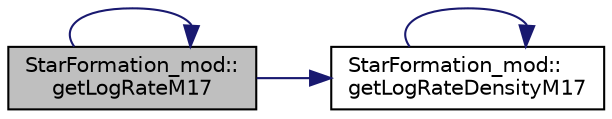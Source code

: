 digraph "StarFormation_mod::getLogRateM17"
{
 // LATEX_PDF_SIZE
  edge [fontname="Helvetica",fontsize="10",labelfontname="Helvetica",labelfontsize="10"];
  node [fontname="Helvetica",fontsize="10",shape=record];
  rankdir="LR";
  Node1 [label="StarFormation_mod::\lgetLogRateM17",height=0.2,width=0.4,color="black", fillcolor="grey75", style="filled", fontcolor="black",tooltip="Return the cosmic star formation rate according to the work of Madau et al. (2017)."];
  Node1 -> Node2 [color="midnightblue",fontsize="10",style="solid",fontname="Helvetica"];
  Node2 [label="StarFormation_mod::\lgetLogRateDensityM17",height=0.2,width=0.4,color="black", fillcolor="white", style="filled",URL="$namespaceStarFormation__mod.html#a714a8230c85e672217e0f6afb3d96aa6",tooltip="Return the Comoving Star Formation Rate Density according to Eqn 1 of Madau 2017: Cosmic Star-Formati..."];
  Node2 -> Node2 [color="midnightblue",fontsize="10",style="solid",fontname="Helvetica"];
  Node1 -> Node1 [color="midnightblue",fontsize="10",style="solid",fontname="Helvetica"];
}
